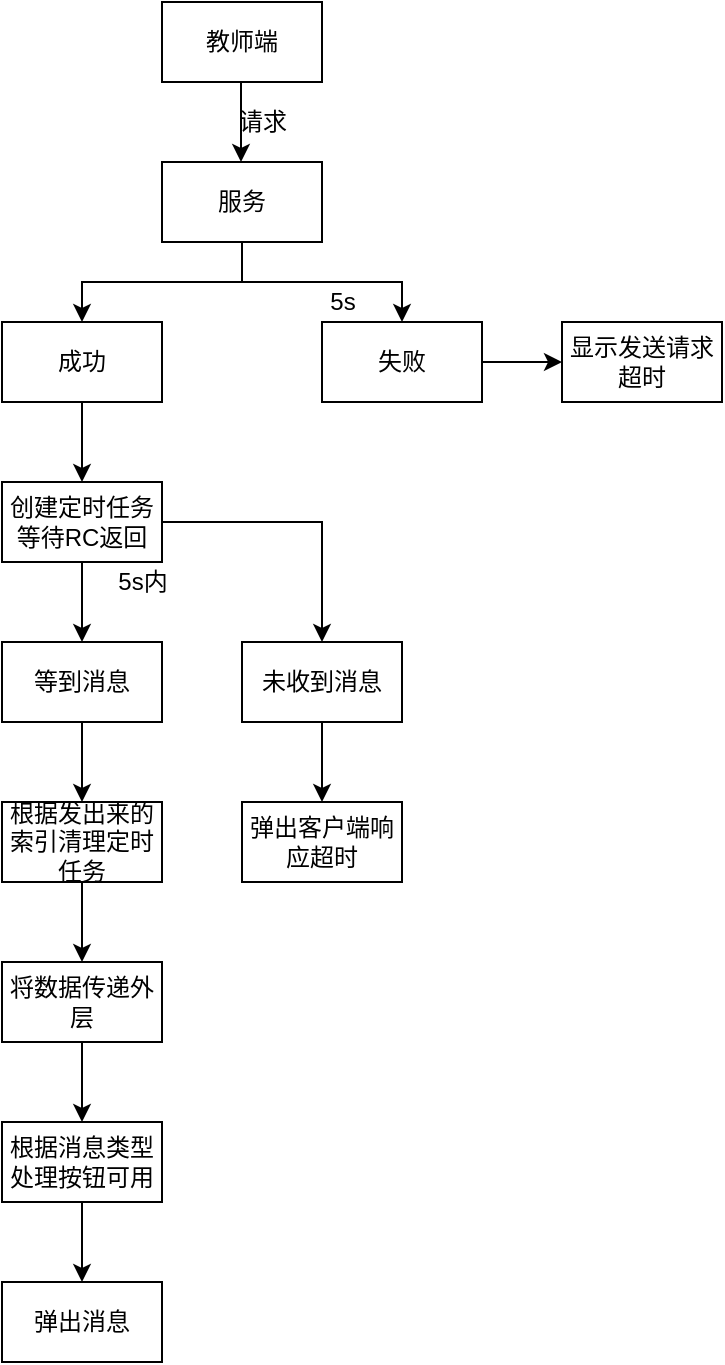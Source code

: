 <mxfile version="13.9.2" type="github">
  <diagram id="vHxfbZjSgk5aV1Nw27GU" name="Page-1">
    <mxGraphModel dx="1426" dy="803" grid="1" gridSize="10" guides="1" tooltips="1" connect="1" arrows="1" fold="1" page="0" pageScale="1" pageWidth="827" pageHeight="1169" math="0" shadow="0">
      <root>
        <mxCell id="0" />
        <mxCell id="1" parent="0" />
        <mxCell id="WLkJua1B8SE8AZB6Qazk-25" style="edgeStyle=orthogonalEdgeStyle;rounded=0;orthogonalLoop=1;jettySize=auto;html=1;exitX=0.5;exitY=1;exitDx=0;exitDy=0;entryX=0.5;entryY=0;entryDx=0;entryDy=0;" parent="1" source="WLkJua1B8SE8AZB6Qazk-13" target="WLkJua1B8SE8AZB6Qazk-20" edge="1">
          <mxGeometry relative="1" as="geometry" />
        </mxCell>
        <mxCell id="WLkJua1B8SE8AZB6Qazk-27" style="edgeStyle=orthogonalEdgeStyle;rounded=0;orthogonalLoop=1;jettySize=auto;html=1;exitX=0.5;exitY=1;exitDx=0;exitDy=0;" parent="1" source="WLkJua1B8SE8AZB6Qazk-13" target="WLkJua1B8SE8AZB6Qazk-18" edge="1">
          <mxGeometry relative="1" as="geometry" />
        </mxCell>
        <mxCell id="WLkJua1B8SE8AZB6Qazk-13" value="服务" style="rounded=0;whiteSpace=wrap;html=1;" parent="1" vertex="1">
          <mxGeometry x="120" y="120" width="80" height="40" as="geometry" />
        </mxCell>
        <mxCell id="WLkJua1B8SE8AZB6Qazk-15" value="教师端" style="rounded=0;whiteSpace=wrap;html=1;" parent="1" vertex="1">
          <mxGeometry x="120" y="40" width="80" height="40" as="geometry" />
        </mxCell>
        <mxCell id="WLkJua1B8SE8AZB6Qazk-17" value="" style="endArrow=classic;html=1;" parent="1" edge="1">
          <mxGeometry width="50" height="50" relative="1" as="geometry">
            <mxPoint x="159.5" y="80" as="sourcePoint" />
            <mxPoint x="159.5" y="120" as="targetPoint" />
          </mxGeometry>
        </mxCell>
        <mxCell id="WLkJua1B8SE8AZB6Qazk-37" style="edgeStyle=orthogonalEdgeStyle;rounded=0;orthogonalLoop=1;jettySize=auto;html=1;exitX=0.5;exitY=1;exitDx=0;exitDy=0;entryX=0.5;entryY=0;entryDx=0;entryDy=0;" parent="1" source="WLkJua1B8SE8AZB6Qazk-18" target="WLkJua1B8SE8AZB6Qazk-35" edge="1">
          <mxGeometry relative="1" as="geometry" />
        </mxCell>
        <mxCell id="WLkJua1B8SE8AZB6Qazk-18" value="成功" style="rounded=0;whiteSpace=wrap;html=1;" parent="1" vertex="1">
          <mxGeometry x="40" y="200" width="80" height="40" as="geometry" />
        </mxCell>
        <mxCell id="WLkJua1B8SE8AZB6Qazk-29" style="edgeStyle=orthogonalEdgeStyle;rounded=0;orthogonalLoop=1;jettySize=auto;html=1;exitX=1;exitY=0.5;exitDx=0;exitDy=0;" parent="1" source="WLkJua1B8SE8AZB6Qazk-20" target="WLkJua1B8SE8AZB6Qazk-30" edge="1">
          <mxGeometry relative="1" as="geometry">
            <mxPoint x="360" y="220" as="targetPoint" />
          </mxGeometry>
        </mxCell>
        <mxCell id="WLkJua1B8SE8AZB6Qazk-20" value="失败" style="rounded=0;whiteSpace=wrap;html=1;" parent="1" vertex="1">
          <mxGeometry x="200" y="200" width="80" height="40" as="geometry" />
        </mxCell>
        <mxCell id="WLkJua1B8SE8AZB6Qazk-30" value="显示发送请求&lt;br&gt;超时" style="rounded=0;whiteSpace=wrap;html=1;" parent="1" vertex="1">
          <mxGeometry x="320" y="200" width="80" height="40" as="geometry" />
        </mxCell>
        <mxCell id="WLkJua1B8SE8AZB6Qazk-32" value="请求" style="text;html=1;align=center;verticalAlign=middle;resizable=0;points=[];autosize=1;" parent="1" vertex="1">
          <mxGeometry x="150" y="90" width="40" height="20" as="geometry" />
        </mxCell>
        <mxCell id="WLkJua1B8SE8AZB6Qazk-34" value="5s" style="text;html=1;align=center;verticalAlign=middle;resizable=0;points=[];autosize=1;" parent="1" vertex="1">
          <mxGeometry x="195" y="180" width="30" height="20" as="geometry" />
        </mxCell>
        <mxCell id="WLkJua1B8SE8AZB6Qazk-38" style="edgeStyle=orthogonalEdgeStyle;rounded=0;orthogonalLoop=1;jettySize=auto;html=1;exitX=0.5;exitY=1;exitDx=0;exitDy=0;" parent="1" source="WLkJua1B8SE8AZB6Qazk-35" target="WLkJua1B8SE8AZB6Qazk-36" edge="1">
          <mxGeometry relative="1" as="geometry" />
        </mxCell>
        <mxCell id="WLkJua1B8SE8AZB6Qazk-42" style="edgeStyle=orthogonalEdgeStyle;rounded=0;orthogonalLoop=1;jettySize=auto;html=1;" parent="1" source="WLkJua1B8SE8AZB6Qazk-35" target="WLkJua1B8SE8AZB6Qazk-39" edge="1">
          <mxGeometry relative="1" as="geometry" />
        </mxCell>
        <mxCell id="WLkJua1B8SE8AZB6Qazk-35" value="创建定时任务等待RC返回" style="rounded=0;whiteSpace=wrap;html=1;" parent="1" vertex="1">
          <mxGeometry x="40" y="280" width="80" height="40" as="geometry" />
        </mxCell>
        <mxCell id="WLkJua1B8SE8AZB6Qazk-46" style="edgeStyle=orthogonalEdgeStyle;rounded=0;orthogonalLoop=1;jettySize=auto;html=1;entryX=0.5;entryY=0;entryDx=0;entryDy=0;" parent="1" source="WLkJua1B8SE8AZB6Qazk-36" target="WLkJua1B8SE8AZB6Qazk-43" edge="1">
          <mxGeometry relative="1" as="geometry" />
        </mxCell>
        <mxCell id="WLkJua1B8SE8AZB6Qazk-36" value="等到消息" style="rounded=0;whiteSpace=wrap;html=1;" parent="1" vertex="1">
          <mxGeometry x="40" y="360" width="80" height="40" as="geometry" />
        </mxCell>
        <mxCell id="4_X2Vnvy_WwgIoR1oWX3-7" value="" style="edgeStyle=orthogonalEdgeStyle;rounded=0;orthogonalLoop=1;jettySize=auto;html=1;" edge="1" parent="1" source="WLkJua1B8SE8AZB6Qazk-39" target="4_X2Vnvy_WwgIoR1oWX3-5">
          <mxGeometry relative="1" as="geometry" />
        </mxCell>
        <mxCell id="WLkJua1B8SE8AZB6Qazk-39" value="未收到消息" style="rounded=0;whiteSpace=wrap;html=1;" parent="1" vertex="1">
          <mxGeometry x="160" y="360" width="80" height="40" as="geometry" />
        </mxCell>
        <mxCell id="WLkJua1B8SE8AZB6Qazk-47" style="edgeStyle=orthogonalEdgeStyle;rounded=0;orthogonalLoop=1;jettySize=auto;html=1;entryX=0.5;entryY=0;entryDx=0;entryDy=0;" parent="1" source="WLkJua1B8SE8AZB6Qazk-43" target="WLkJua1B8SE8AZB6Qazk-44" edge="1">
          <mxGeometry relative="1" as="geometry" />
        </mxCell>
        <mxCell id="WLkJua1B8SE8AZB6Qazk-43" value="根据发出来的索引清理定时任务" style="rounded=0;whiteSpace=wrap;html=1;" parent="1" vertex="1">
          <mxGeometry x="40" y="440" width="80" height="40" as="geometry" />
        </mxCell>
        <mxCell id="4_X2Vnvy_WwgIoR1oWX3-2" style="edgeStyle=orthogonalEdgeStyle;rounded=0;orthogonalLoop=1;jettySize=auto;html=1;entryX=0.5;entryY=0;entryDx=0;entryDy=0;" edge="1" parent="1" source="WLkJua1B8SE8AZB6Qazk-44" target="4_X2Vnvy_WwgIoR1oWX3-1">
          <mxGeometry relative="1" as="geometry" />
        </mxCell>
        <mxCell id="WLkJua1B8SE8AZB6Qazk-44" value="将数据传递外层" style="rounded=0;whiteSpace=wrap;html=1;" parent="1" vertex="1">
          <mxGeometry x="40" y="520" width="80" height="40" as="geometry" />
        </mxCell>
        <mxCell id="WLkJua1B8SE8AZB6Qazk-45" value="5s内" style="text;html=1;align=center;verticalAlign=middle;resizable=0;points=[];autosize=1;" parent="1" vertex="1">
          <mxGeometry x="90" y="320" width="40" height="20" as="geometry" />
        </mxCell>
        <mxCell id="4_X2Vnvy_WwgIoR1oWX3-4" value="" style="edgeStyle=orthogonalEdgeStyle;rounded=0;orthogonalLoop=1;jettySize=auto;html=1;" edge="1" parent="1" source="4_X2Vnvy_WwgIoR1oWX3-1" target="4_X2Vnvy_WwgIoR1oWX3-3">
          <mxGeometry relative="1" as="geometry" />
        </mxCell>
        <mxCell id="4_X2Vnvy_WwgIoR1oWX3-1" value="根据消息类型处理按钮可用" style="rounded=0;whiteSpace=wrap;html=1;" vertex="1" parent="1">
          <mxGeometry x="40" y="600" width="80" height="40" as="geometry" />
        </mxCell>
        <mxCell id="4_X2Vnvy_WwgIoR1oWX3-3" value="弹出消息" style="rounded=0;whiteSpace=wrap;html=1;" vertex="1" parent="1">
          <mxGeometry x="40" y="680" width="80" height="40" as="geometry" />
        </mxCell>
        <mxCell id="4_X2Vnvy_WwgIoR1oWX3-5" value="弹出客户端响应超时" style="rounded=0;whiteSpace=wrap;html=1;" vertex="1" parent="1">
          <mxGeometry x="160" y="440" width="80" height="40" as="geometry" />
        </mxCell>
      </root>
    </mxGraphModel>
  </diagram>
</mxfile>
